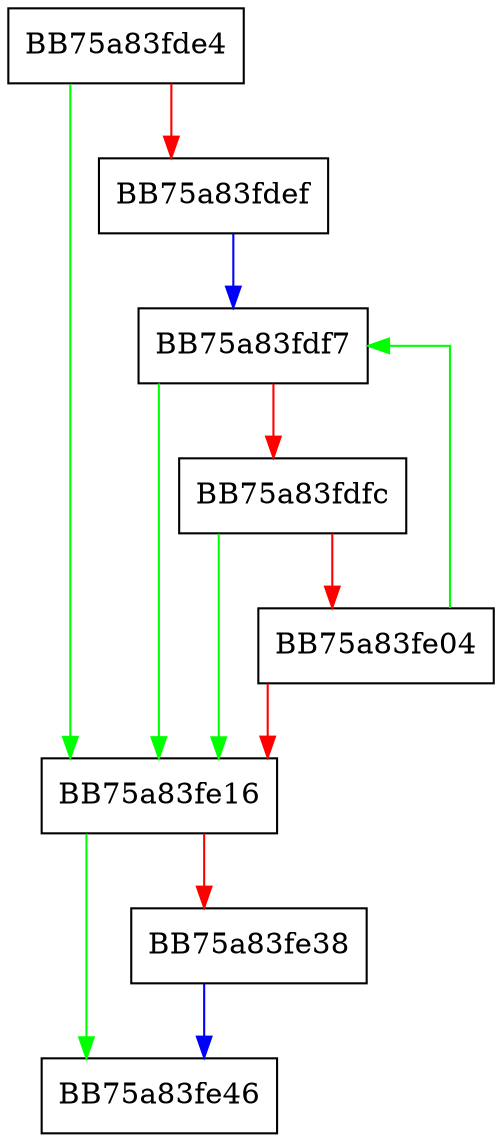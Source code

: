 digraph StringCopyWorkerA {
  node [shape="box"];
  graph [splines=ortho];
  BB75a83fde4 -> BB75a83fe16 [color="green"];
  BB75a83fde4 -> BB75a83fdef [color="red"];
  BB75a83fdef -> BB75a83fdf7 [color="blue"];
  BB75a83fdf7 -> BB75a83fe16 [color="green"];
  BB75a83fdf7 -> BB75a83fdfc [color="red"];
  BB75a83fdfc -> BB75a83fe16 [color="green"];
  BB75a83fdfc -> BB75a83fe04 [color="red"];
  BB75a83fe04 -> BB75a83fdf7 [color="green"];
  BB75a83fe04 -> BB75a83fe16 [color="red"];
  BB75a83fe16 -> BB75a83fe46 [color="green"];
  BB75a83fe16 -> BB75a83fe38 [color="red"];
  BB75a83fe38 -> BB75a83fe46 [color="blue"];
}